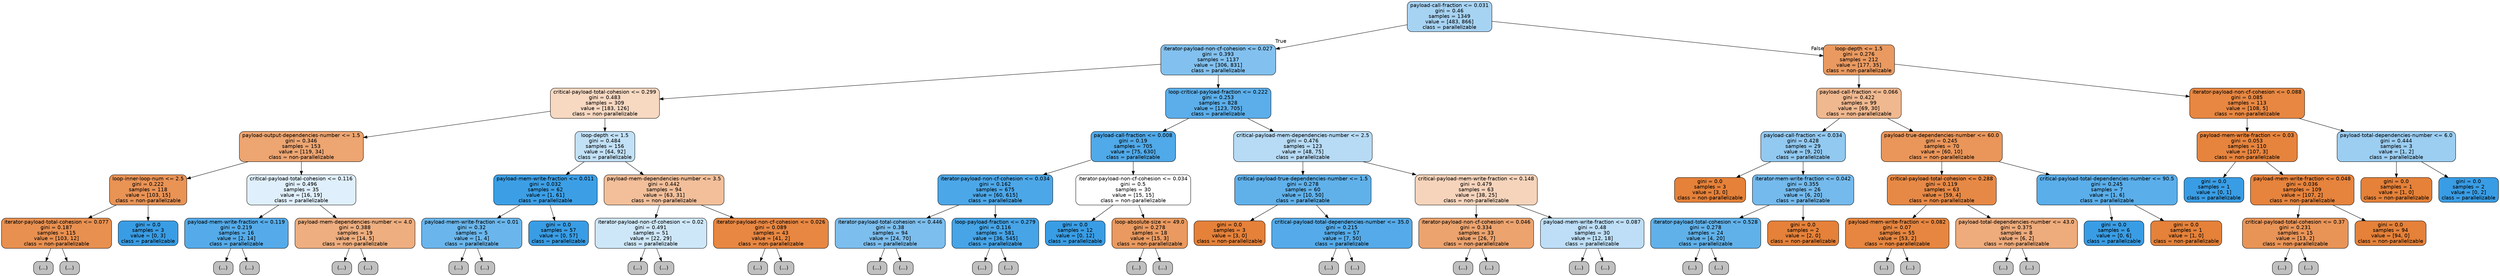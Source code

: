 digraph Tree {
node [shape=box, style="filled, rounded", color="black", fontname=helvetica] ;
edge [fontname=helvetica] ;
0 [label="payload-call-fraction <= 0.031\ngini = 0.46\nsamples = 1349\nvalue = [483, 866]\nclass = parallelizable", fillcolor="#399de571"] ;
1 [label="iterator-payload-non-cf-cohesion <= 0.027\ngini = 0.393\nsamples = 1137\nvalue = [306, 831]\nclass = parallelizable", fillcolor="#399de5a1"] ;
0 -> 1 [labeldistance=2.5, labelangle=45, headlabel="True"] ;
2 [label="critical-payload-total-cohesion <= 0.299\ngini = 0.483\nsamples = 309\nvalue = [183, 126]\nclass = non-parallelizable", fillcolor="#e581394f"] ;
1 -> 2 ;
3 [label="payload-output-dependencies-number <= 1.5\ngini = 0.346\nsamples = 153\nvalue = [119, 34]\nclass = non-parallelizable", fillcolor="#e58139b6"] ;
2 -> 3 ;
4 [label="loop-inner-loop-num <= 2.5\ngini = 0.222\nsamples = 118\nvalue = [103, 15]\nclass = non-parallelizable", fillcolor="#e58139da"] ;
3 -> 4 ;
5 [label="iterator-payload-total-cohesion <= 0.077\ngini = 0.187\nsamples = 115\nvalue = [103, 12]\nclass = non-parallelizable", fillcolor="#e58139e1"] ;
4 -> 5 ;
6 [label="(...)", fillcolor="#C0C0C0"] ;
5 -> 6 ;
19 [label="(...)", fillcolor="#C0C0C0"] ;
5 -> 19 ;
30 [label="gini = 0.0\nsamples = 3\nvalue = [0, 3]\nclass = parallelizable", fillcolor="#399de5ff"] ;
4 -> 30 ;
31 [label="critical-payload-total-cohesion <= 0.116\ngini = 0.496\nsamples = 35\nvalue = [16, 19]\nclass = parallelizable", fillcolor="#399de528"] ;
3 -> 31 ;
32 [label="payload-mem-write-fraction <= 0.119\ngini = 0.219\nsamples = 16\nvalue = [2, 14]\nclass = parallelizable", fillcolor="#399de5db"] ;
31 -> 32 ;
33 [label="(...)", fillcolor="#C0C0C0"] ;
32 -> 33 ;
34 [label="(...)", fillcolor="#C0C0C0"] ;
32 -> 34 ;
37 [label="payload-mem-dependencies-number <= 4.0\ngini = 0.388\nsamples = 19\nvalue = [14, 5]\nclass = non-parallelizable", fillcolor="#e58139a4"] ;
31 -> 37 ;
38 [label="(...)", fillcolor="#C0C0C0"] ;
37 -> 38 ;
39 [label="(...)", fillcolor="#C0C0C0"] ;
37 -> 39 ;
44 [label="loop-depth <= 1.5\ngini = 0.484\nsamples = 156\nvalue = [64, 92]\nclass = parallelizable", fillcolor="#399de54e"] ;
2 -> 44 ;
45 [label="payload-mem-write-fraction <= 0.011\ngini = 0.032\nsamples = 62\nvalue = [1, 61]\nclass = parallelizable", fillcolor="#399de5fb"] ;
44 -> 45 ;
46 [label="payload-mem-write-fraction <= 0.01\ngini = 0.32\nsamples = 5\nvalue = [1, 4]\nclass = parallelizable", fillcolor="#399de5bf"] ;
45 -> 46 ;
47 [label="(...)", fillcolor="#C0C0C0"] ;
46 -> 47 ;
48 [label="(...)", fillcolor="#C0C0C0"] ;
46 -> 48 ;
49 [label="gini = 0.0\nsamples = 57\nvalue = [0, 57]\nclass = parallelizable", fillcolor="#399de5ff"] ;
45 -> 49 ;
50 [label="payload-mem-dependencies-number <= 3.5\ngini = 0.442\nsamples = 94\nvalue = [63, 31]\nclass = non-parallelizable", fillcolor="#e5813982"] ;
44 -> 50 ;
51 [label="iterator-payload-non-cf-cohesion <= 0.02\ngini = 0.491\nsamples = 51\nvalue = [22, 29]\nclass = parallelizable", fillcolor="#399de53e"] ;
50 -> 51 ;
52 [label="(...)", fillcolor="#C0C0C0"] ;
51 -> 52 ;
61 [label="(...)", fillcolor="#C0C0C0"] ;
51 -> 61 ;
72 [label="iterator-payload-non-cf-cohesion <= 0.026\ngini = 0.089\nsamples = 43\nvalue = [41, 2]\nclass = non-parallelizable", fillcolor="#e58139f3"] ;
50 -> 72 ;
73 [label="(...)", fillcolor="#C0C0C0"] ;
72 -> 73 ;
78 [label="(...)", fillcolor="#C0C0C0"] ;
72 -> 78 ;
79 [label="loop-critical-payload-fraction <= 0.222\ngini = 0.253\nsamples = 828\nvalue = [123, 705]\nclass = parallelizable", fillcolor="#399de5d3"] ;
1 -> 79 ;
80 [label="payload-call-fraction <= 0.008\ngini = 0.19\nsamples = 705\nvalue = [75, 630]\nclass = parallelizable", fillcolor="#399de5e1"] ;
79 -> 80 ;
81 [label="iterator-payload-non-cf-cohesion <= 0.034\ngini = 0.162\nsamples = 675\nvalue = [60, 615]\nclass = parallelizable", fillcolor="#399de5e6"] ;
80 -> 81 ;
82 [label="iterator-payload-total-cohesion <= 0.446\ngini = 0.38\nsamples = 94\nvalue = [24, 70]\nclass = parallelizable", fillcolor="#399de5a8"] ;
81 -> 82 ;
83 [label="(...)", fillcolor="#C0C0C0"] ;
82 -> 83 ;
102 [label="(...)", fillcolor="#C0C0C0"] ;
82 -> 102 ;
115 [label="loop-payload-fraction <= 0.279\ngini = 0.116\nsamples = 581\nvalue = [36, 545]\nclass = parallelizable", fillcolor="#399de5ee"] ;
81 -> 115 ;
116 [label="(...)", fillcolor="#C0C0C0"] ;
115 -> 116 ;
117 [label="(...)", fillcolor="#C0C0C0"] ;
115 -> 117 ;
186 [label="iterator-payload-non-cf-cohesion <= 0.034\ngini = 0.5\nsamples = 30\nvalue = [15, 15]\nclass = non-parallelizable", fillcolor="#e5813900"] ;
80 -> 186 ;
187 [label="gini = 0.0\nsamples = 12\nvalue = [0, 12]\nclass = parallelizable", fillcolor="#399de5ff"] ;
186 -> 187 ;
188 [label="loop-absolute-size <= 49.0\ngini = 0.278\nsamples = 18\nvalue = [15, 3]\nclass = non-parallelizable", fillcolor="#e58139cc"] ;
186 -> 188 ;
189 [label="(...)", fillcolor="#C0C0C0"] ;
188 -> 189 ;
190 [label="(...)", fillcolor="#C0C0C0"] ;
188 -> 190 ;
193 [label="critical-payload-mem-dependencies-number <= 2.5\ngini = 0.476\nsamples = 123\nvalue = [48, 75]\nclass = parallelizable", fillcolor="#399de55c"] ;
79 -> 193 ;
194 [label="critical-payload-true-dependencies-number <= 1.5\ngini = 0.278\nsamples = 60\nvalue = [10, 50]\nclass = parallelizable", fillcolor="#399de5cc"] ;
193 -> 194 ;
195 [label="gini = 0.0\nsamples = 3\nvalue = [3, 0]\nclass = non-parallelizable", fillcolor="#e58139ff"] ;
194 -> 195 ;
196 [label="critical-payload-total-dependencies-number <= 35.0\ngini = 0.215\nsamples = 57\nvalue = [7, 50]\nclass = parallelizable", fillcolor="#399de5db"] ;
194 -> 196 ;
197 [label="(...)", fillcolor="#C0C0C0"] ;
196 -> 197 ;
212 [label="(...)", fillcolor="#C0C0C0"] ;
196 -> 212 ;
213 [label="critical-payload-mem-write-fraction <= 0.148\ngini = 0.479\nsamples = 63\nvalue = [38, 25]\nclass = non-parallelizable", fillcolor="#e5813957"] ;
193 -> 213 ;
214 [label="iterator-payload-non-cf-cohesion <= 0.046\ngini = 0.334\nsamples = 33\nvalue = [26, 7]\nclass = non-parallelizable", fillcolor="#e58139ba"] ;
213 -> 214 ;
215 [label="(...)", fillcolor="#C0C0C0"] ;
214 -> 215 ;
220 [label="(...)", fillcolor="#C0C0C0"] ;
214 -> 220 ;
227 [label="payload-mem-write-fraction <= 0.087\ngini = 0.48\nsamples = 30\nvalue = [12, 18]\nclass = parallelizable", fillcolor="#399de555"] ;
213 -> 227 ;
228 [label="(...)", fillcolor="#C0C0C0"] ;
227 -> 228 ;
237 [label="(...)", fillcolor="#C0C0C0"] ;
227 -> 237 ;
238 [label="loop-depth <= 1.5\ngini = 0.276\nsamples = 212\nvalue = [177, 35]\nclass = non-parallelizable", fillcolor="#e58139cd"] ;
0 -> 238 [labeldistance=2.5, labelangle=-45, headlabel="False"] ;
239 [label="payload-call-fraction <= 0.066\ngini = 0.422\nsamples = 99\nvalue = [69, 30]\nclass = non-parallelizable", fillcolor="#e5813990"] ;
238 -> 239 ;
240 [label="payload-call-fraction <= 0.034\ngini = 0.428\nsamples = 29\nvalue = [9, 20]\nclass = parallelizable", fillcolor="#399de58c"] ;
239 -> 240 ;
241 [label="gini = 0.0\nsamples = 3\nvalue = [3, 0]\nclass = non-parallelizable", fillcolor="#e58139ff"] ;
240 -> 241 ;
242 [label="iterator-mem-write-fraction <= 0.042\ngini = 0.355\nsamples = 26\nvalue = [6, 20]\nclass = parallelizable", fillcolor="#399de5b3"] ;
240 -> 242 ;
243 [label="iterator-payload-total-cohesion <= 0.528\ngini = 0.278\nsamples = 24\nvalue = [4, 20]\nclass = parallelizable", fillcolor="#399de5cc"] ;
242 -> 243 ;
244 [label="(...)", fillcolor="#C0C0C0"] ;
243 -> 244 ;
251 [label="(...)", fillcolor="#C0C0C0"] ;
243 -> 251 ;
252 [label="gini = 0.0\nsamples = 2\nvalue = [2, 0]\nclass = non-parallelizable", fillcolor="#e58139ff"] ;
242 -> 252 ;
253 [label="payload-true-dependencies-number <= 60.0\ngini = 0.245\nsamples = 70\nvalue = [60, 10]\nclass = non-parallelizable", fillcolor="#e58139d4"] ;
239 -> 253 ;
254 [label="critical-payload-total-cohesion <= 0.288\ngini = 0.119\nsamples = 63\nvalue = [59, 4]\nclass = non-parallelizable", fillcolor="#e58139ee"] ;
253 -> 254 ;
255 [label="payload-mem-write-fraction <= 0.082\ngini = 0.07\nsamples = 55\nvalue = [53, 2]\nclass = non-parallelizable", fillcolor="#e58139f5"] ;
254 -> 255 ;
256 [label="(...)", fillcolor="#C0C0C0"] ;
255 -> 256 ;
259 [label="(...)", fillcolor="#C0C0C0"] ;
255 -> 259 ;
264 [label="payload-total-dependencies-number <= 43.0\ngini = 0.375\nsamples = 8\nvalue = [6, 2]\nclass = non-parallelizable", fillcolor="#e58139aa"] ;
254 -> 264 ;
265 [label="(...)", fillcolor="#C0C0C0"] ;
264 -> 265 ;
266 [label="(...)", fillcolor="#C0C0C0"] ;
264 -> 266 ;
267 [label="critical-payload-total-dependencies-number <= 90.5\ngini = 0.245\nsamples = 7\nvalue = [1, 6]\nclass = parallelizable", fillcolor="#399de5d4"] ;
253 -> 267 ;
268 [label="gini = 0.0\nsamples = 6\nvalue = [0, 6]\nclass = parallelizable", fillcolor="#399de5ff"] ;
267 -> 268 ;
269 [label="gini = 0.0\nsamples = 1\nvalue = [1, 0]\nclass = non-parallelizable", fillcolor="#e58139ff"] ;
267 -> 269 ;
270 [label="iterator-payload-non-cf-cohesion <= 0.088\ngini = 0.085\nsamples = 113\nvalue = [108, 5]\nclass = non-parallelizable", fillcolor="#e58139f3"] ;
238 -> 270 ;
271 [label="payload-mem-write-fraction <= 0.03\ngini = 0.053\nsamples = 110\nvalue = [107, 3]\nclass = non-parallelizable", fillcolor="#e58139f8"] ;
270 -> 271 ;
272 [label="gini = 0.0\nsamples = 1\nvalue = [0, 1]\nclass = parallelizable", fillcolor="#399de5ff"] ;
271 -> 272 ;
273 [label="payload-mem-write-fraction <= 0.048\ngini = 0.036\nsamples = 109\nvalue = [107, 2]\nclass = non-parallelizable", fillcolor="#e58139fa"] ;
271 -> 273 ;
274 [label="critical-payload-total-cohesion <= 0.37\ngini = 0.231\nsamples = 15\nvalue = [13, 2]\nclass = non-parallelizable", fillcolor="#e58139d8"] ;
273 -> 274 ;
275 [label="(...)", fillcolor="#C0C0C0"] ;
274 -> 275 ;
276 [label="(...)", fillcolor="#C0C0C0"] ;
274 -> 276 ;
277 [label="gini = 0.0\nsamples = 94\nvalue = [94, 0]\nclass = non-parallelizable", fillcolor="#e58139ff"] ;
273 -> 277 ;
278 [label="payload-total-dependencies-number <= 6.0\ngini = 0.444\nsamples = 3\nvalue = [1, 2]\nclass = parallelizable", fillcolor="#399de57f"] ;
270 -> 278 ;
279 [label="gini = 0.0\nsamples = 1\nvalue = [1, 0]\nclass = non-parallelizable", fillcolor="#e58139ff"] ;
278 -> 279 ;
280 [label="gini = 0.0\nsamples = 2\nvalue = [0, 2]\nclass = parallelizable", fillcolor="#399de5ff"] ;
278 -> 280 ;
}